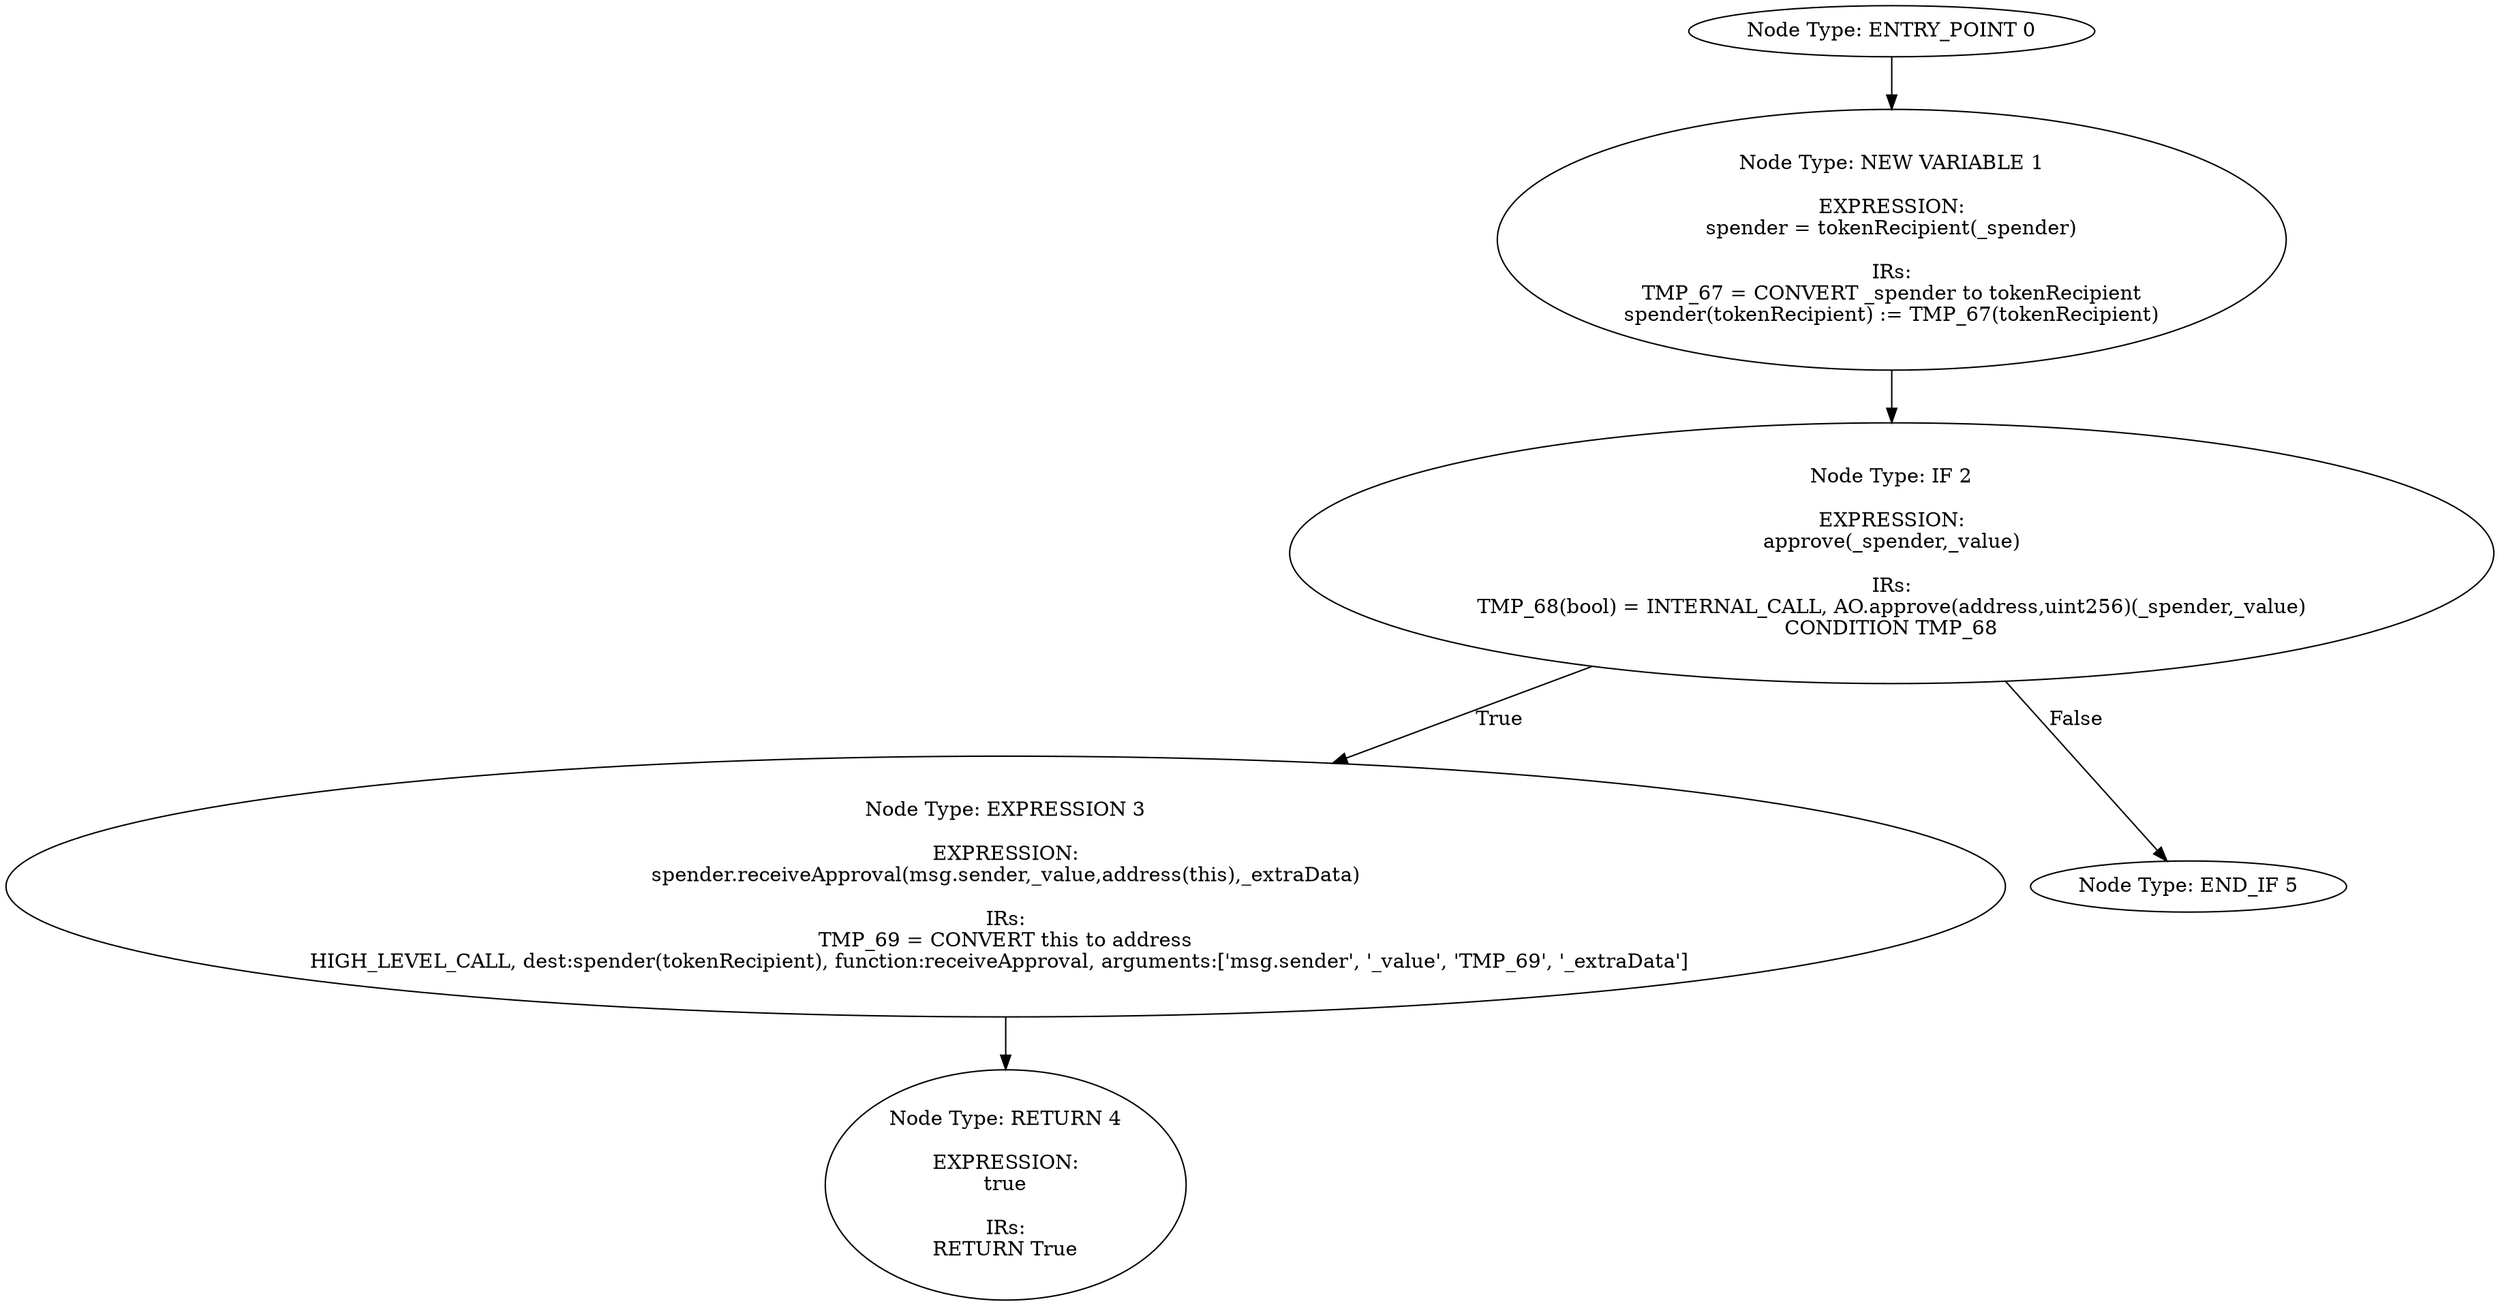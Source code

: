 digraph{
0[label="Node Type: ENTRY_POINT 0
"];
0->1;
1[label="Node Type: NEW VARIABLE 1

EXPRESSION:
spender = tokenRecipient(_spender)

IRs:
TMP_67 = CONVERT _spender to tokenRecipient
spender(tokenRecipient) := TMP_67(tokenRecipient)"];
1->2;
2[label="Node Type: IF 2

EXPRESSION:
approve(_spender,_value)

IRs:
TMP_68(bool) = INTERNAL_CALL, AO.approve(address,uint256)(_spender,_value)
CONDITION TMP_68"];
2->3[label="True"];
2->5[label="False"];
3[label="Node Type: EXPRESSION 3

EXPRESSION:
spender.receiveApproval(msg.sender,_value,address(this),_extraData)

IRs:
TMP_69 = CONVERT this to address
HIGH_LEVEL_CALL, dest:spender(tokenRecipient), function:receiveApproval, arguments:['msg.sender', '_value', 'TMP_69', '_extraData']  "];
3->4;
4[label="Node Type: RETURN 4

EXPRESSION:
true

IRs:
RETURN True"];
5[label="Node Type: END_IF 5
"];
}
